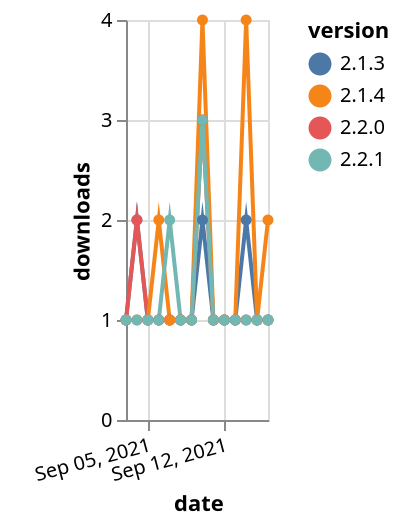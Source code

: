 {"$schema": "https://vega.github.io/schema/vega-lite/v5.json", "description": "A simple bar chart with embedded data.", "data": {"values": [{"date": "2021-09-03", "total": 262, "delta": 1, "version": "2.1.3"}, {"date": "2021-09-04", "total": 264, "delta": 2, "version": "2.1.3"}, {"date": "2021-09-05", "total": 265, "delta": 1, "version": "2.1.3"}, {"date": "2021-09-06", "total": 266, "delta": 1, "version": "2.1.3"}, {"date": "2021-09-07", "total": 267, "delta": 1, "version": "2.1.3"}, {"date": "2021-09-08", "total": 268, "delta": 1, "version": "2.1.3"}, {"date": "2021-09-09", "total": 269, "delta": 1, "version": "2.1.3"}, {"date": "2021-09-10", "total": 271, "delta": 2, "version": "2.1.3"}, {"date": "2021-09-11", "total": 272, "delta": 1, "version": "2.1.3"}, {"date": "2021-09-12", "total": 273, "delta": 1, "version": "2.1.3"}, {"date": "2021-09-13", "total": 274, "delta": 1, "version": "2.1.3"}, {"date": "2021-09-14", "total": 276, "delta": 2, "version": "2.1.3"}, {"date": "2021-09-15", "total": 277, "delta": 1, "version": "2.1.3"}, {"date": "2021-09-16", "total": 278, "delta": 1, "version": "2.1.3"}, {"date": "2021-09-03", "total": 241, "delta": 1, "version": "2.2.0"}, {"date": "2021-09-04", "total": 243, "delta": 2, "version": "2.2.0"}, {"date": "2021-09-05", "total": 244, "delta": 1, "version": "2.2.0"}, {"date": "2021-09-06", "total": 245, "delta": 1, "version": "2.2.0"}, {"date": "2021-09-07", "total": 246, "delta": 1, "version": "2.2.0"}, {"date": "2021-09-08", "total": 247, "delta": 1, "version": "2.2.0"}, {"date": "2021-09-09", "total": 248, "delta": 1, "version": "2.2.0"}, {"date": "2021-09-10", "total": 251, "delta": 3, "version": "2.2.0"}, {"date": "2021-09-11", "total": 252, "delta": 1, "version": "2.2.0"}, {"date": "2021-09-12", "total": 253, "delta": 1, "version": "2.2.0"}, {"date": "2021-09-13", "total": 254, "delta": 1, "version": "2.2.0"}, {"date": "2021-09-14", "total": 255, "delta": 1, "version": "2.2.0"}, {"date": "2021-09-15", "total": 256, "delta": 1, "version": "2.2.0"}, {"date": "2021-09-16", "total": 257, "delta": 1, "version": "2.2.0"}, {"date": "2021-09-03", "total": 1068, "delta": 1, "version": "2.1.4"}, {"date": "2021-09-04", "total": 1069, "delta": 1, "version": "2.1.4"}, {"date": "2021-09-05", "total": 1070, "delta": 1, "version": "2.1.4"}, {"date": "2021-09-06", "total": 1072, "delta": 2, "version": "2.1.4"}, {"date": "2021-09-07", "total": 1073, "delta": 1, "version": "2.1.4"}, {"date": "2021-09-08", "total": 1074, "delta": 1, "version": "2.1.4"}, {"date": "2021-09-09", "total": 1075, "delta": 1, "version": "2.1.4"}, {"date": "2021-09-10", "total": 1079, "delta": 4, "version": "2.1.4"}, {"date": "2021-09-11", "total": 1080, "delta": 1, "version": "2.1.4"}, {"date": "2021-09-12", "total": 1081, "delta": 1, "version": "2.1.4"}, {"date": "2021-09-13", "total": 1082, "delta": 1, "version": "2.1.4"}, {"date": "2021-09-14", "total": 1086, "delta": 4, "version": "2.1.4"}, {"date": "2021-09-15", "total": 1087, "delta": 1, "version": "2.1.4"}, {"date": "2021-09-16", "total": 1089, "delta": 2, "version": "2.1.4"}, {"date": "2021-09-03", "total": 259, "delta": 1, "version": "2.2.1"}, {"date": "2021-09-04", "total": 260, "delta": 1, "version": "2.2.1"}, {"date": "2021-09-05", "total": 261, "delta": 1, "version": "2.2.1"}, {"date": "2021-09-06", "total": 262, "delta": 1, "version": "2.2.1"}, {"date": "2021-09-07", "total": 264, "delta": 2, "version": "2.2.1"}, {"date": "2021-09-08", "total": 265, "delta": 1, "version": "2.2.1"}, {"date": "2021-09-09", "total": 266, "delta": 1, "version": "2.2.1"}, {"date": "2021-09-10", "total": 269, "delta": 3, "version": "2.2.1"}, {"date": "2021-09-11", "total": 270, "delta": 1, "version": "2.2.1"}, {"date": "2021-09-12", "total": 271, "delta": 1, "version": "2.2.1"}, {"date": "2021-09-13", "total": 272, "delta": 1, "version": "2.2.1"}, {"date": "2021-09-14", "total": 273, "delta": 1, "version": "2.2.1"}, {"date": "2021-09-15", "total": 274, "delta": 1, "version": "2.2.1"}, {"date": "2021-09-16", "total": 275, "delta": 1, "version": "2.2.1"}]}, "width": "container", "mark": {"type": "line", "point": {"filled": true}}, "encoding": {"x": {"field": "date", "type": "temporal", "timeUnit": "yearmonthdate", "title": "date", "axis": {"labelAngle": -15}}, "y": {"field": "delta", "type": "quantitative", "title": "downloads"}, "color": {"field": "version", "type": "nominal"}, "tooltip": {"field": "delta"}}}
